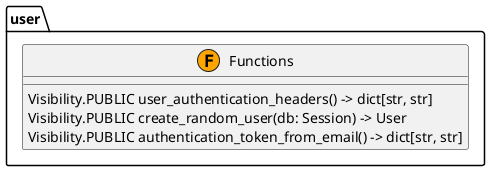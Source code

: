 @startuml
skinparam classAttributeIconSize 0

package "user" {
  class Functions <<(F,orange)>> {
    Visibility.PUBLIC user_authentication_headers() -> dict[str, str]
    Visibility.PUBLIC create_random_user(db: Session) -> User
    Visibility.PUBLIC authentication_token_from_email() -> dict[str, str]
  }
}

' Relationships
@enduml